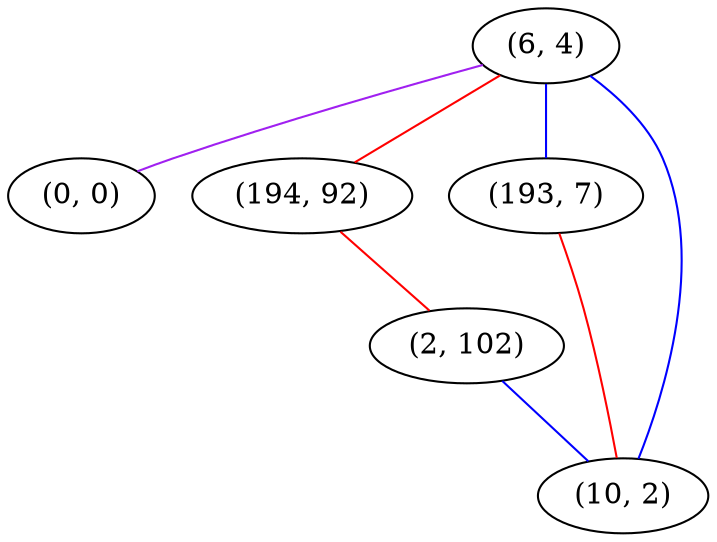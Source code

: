 graph "" {
"(6, 4)";
"(0, 0)";
"(194, 92)";
"(2, 102)";
"(193, 7)";
"(10, 2)";
"(6, 4)" -- "(193, 7)"  [color=blue, key=0, weight=3];
"(6, 4)" -- "(0, 0)"  [color=purple, key=0, weight=4];
"(6, 4)" -- "(194, 92)"  [color=red, key=0, weight=1];
"(6, 4)" -- "(10, 2)"  [color=blue, key=0, weight=3];
"(194, 92)" -- "(2, 102)"  [color=red, key=0, weight=1];
"(2, 102)" -- "(10, 2)"  [color=blue, key=0, weight=3];
"(193, 7)" -- "(10, 2)"  [color=red, key=0, weight=1];
}
